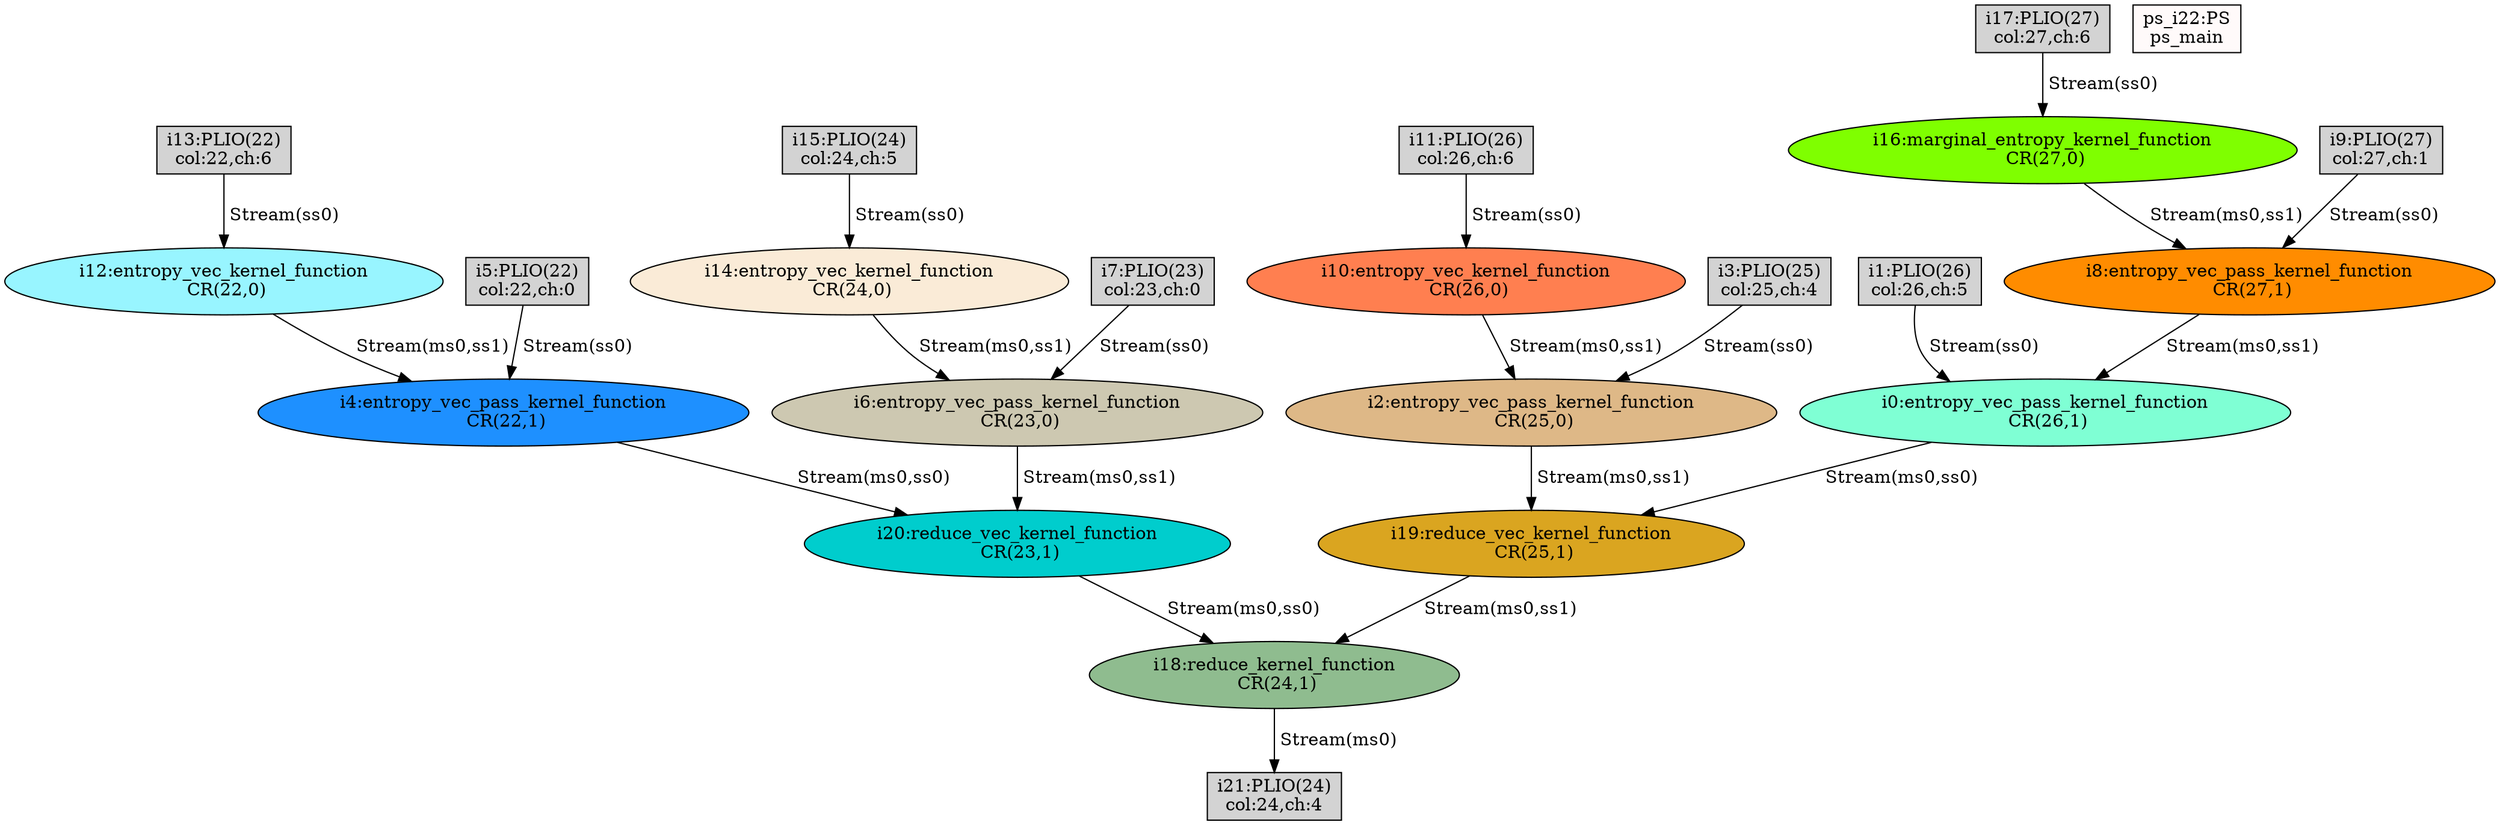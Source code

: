 digraph G { 
"i0:entropy_vec_pass_kernel_function\n CR(26,1)"[style=filled, fillcolor=aquamarine]; 
"i1:PLIO(26)\ncol:26,ch:5"[shape=box, style=filled, fillcolor=lightgrey]; 
"i10:entropy_vec_kernel_function\n CR(26,0)"[style=filled, fillcolor=coral]; 
"i11:PLIO(26)\ncol:26,ch:6"[shape=box, style=filled, fillcolor=lightgrey]; 
"i12:entropy_vec_kernel_function\n CR(22,0)"[style=filled, fillcolor=cadetblue1]; 
"i13:PLIO(22)\ncol:22,ch:6"[shape=box, style=filled, fillcolor=lightgrey]; 
"i14:entropy_vec_kernel_function\n CR(24,0)"[style=filled, fillcolor=antiquewhite]; 
"i15:PLIO(24)\ncol:24,ch:5"[shape=box, style=filled, fillcolor=lightgrey]; 
"i16:marginal_entropy_kernel_function\n CR(27,0)"[style=filled, fillcolor=chartreuse]; 
"i17:PLIO(27)\ncol:27,ch:6"[shape=box, style=filled, fillcolor=lightgrey]; 
"i18:reduce_kernel_function\n CR(24,1)"[style=filled, fillcolor=darkseagreen]; 
"i19:reduce_vec_kernel_function\n CR(25,1)"[style=filled, fillcolor=goldenrod]; 
"i2:entropy_vec_pass_kernel_function\n CR(25,0)"[style=filled, fillcolor=burlywood]; 
"i20:reduce_vec_kernel_function\n CR(23,1)"[style=filled, fillcolor=cyan3]; 
"i21:PLIO(24)\ncol:24,ch:4"[shape=box, style=filled, fillcolor=lightgrey]; 
"i3:PLIO(25)\ncol:25,ch:4"[shape=box, style=filled, fillcolor=lightgrey]; 
"i4:entropy_vec_pass_kernel_function\n CR(22,1)"[style=filled, fillcolor=dodgerblue]; 
"i5:PLIO(22)\ncol:22,ch:0"[shape=box, style=filled, fillcolor=lightgrey]; 
"i6:entropy_vec_pass_kernel_function\n CR(23,0)"[style=filled, fillcolor=cornsilk3]; 
"i7:PLIO(23)\ncol:23,ch:0"[shape=box, style=filled, fillcolor=lightgrey]; 
"i8:entropy_vec_pass_kernel_function\n CR(27,1)"[style=filled, fillcolor=darkorange]; 
"i9:PLIO(27)\ncol:27,ch:1"[shape=box, style=filled, fillcolor=lightgrey]; 
"ps_i22:PS\nps_main"[shape=box, style=filled, fillcolor=snow]; 
"i1:PLIO(26)\ncol:26,ch:5" -> "i0:entropy_vec_pass_kernel_function\n CR(26,1)"[label=" Stream(ss0)"];
"i3:PLIO(25)\ncol:25,ch:4" -> "i2:entropy_vec_pass_kernel_function\n CR(25,0)"[label=" Stream(ss0)"];
"i5:PLIO(22)\ncol:22,ch:0" -> "i4:entropy_vec_pass_kernel_function\n CR(22,1)"[label=" Stream(ss0)"];
"i7:PLIO(23)\ncol:23,ch:0" -> "i6:entropy_vec_pass_kernel_function\n CR(23,0)"[label=" Stream(ss0)"];
"i9:PLIO(27)\ncol:27,ch:1" -> "i8:entropy_vec_pass_kernel_function\n CR(27,1)"[label=" Stream(ss0)"];
"i11:PLIO(26)\ncol:26,ch:6" -> "i10:entropy_vec_kernel_function\n CR(26,0)"[label=" Stream(ss0)"];
"i13:PLIO(22)\ncol:22,ch:6" -> "i12:entropy_vec_kernel_function\n CR(22,0)"[label=" Stream(ss0)"];
"i15:PLIO(24)\ncol:24,ch:5" -> "i14:entropy_vec_kernel_function\n CR(24,0)"[label=" Stream(ss0)"];
"i17:PLIO(27)\ncol:27,ch:6" -> "i16:marginal_entropy_kernel_function\n CR(27,0)"[label=" Stream(ss0)"];
"i16:marginal_entropy_kernel_function\n CR(27,0)" -> "i8:entropy_vec_pass_kernel_function\n CR(27,1)"[label=" Stream(ms0,ss1)"];
"i8:entropy_vec_pass_kernel_function\n CR(27,1)" -> "i0:entropy_vec_pass_kernel_function\n CR(26,1)"[label=" Stream(ms0,ss1)"];
"i10:entropy_vec_kernel_function\n CR(26,0)" -> "i2:entropy_vec_pass_kernel_function\n CR(25,0)"[label=" Stream(ms0,ss1)"];
"i12:entropy_vec_kernel_function\n CR(22,0)" -> "i4:entropy_vec_pass_kernel_function\n CR(22,1)"[label=" Stream(ms0,ss1)"];
"i14:entropy_vec_kernel_function\n CR(24,0)" -> "i6:entropy_vec_pass_kernel_function\n CR(23,0)"[label=" Stream(ms0,ss1)"];
"i0:entropy_vec_pass_kernel_function\n CR(26,1)" -> "i19:reduce_vec_kernel_function\n CR(25,1)"[label=" Stream(ms0,ss0)"];
"i2:entropy_vec_pass_kernel_function\n CR(25,0)" -> "i19:reduce_vec_kernel_function\n CR(25,1)"[label=" Stream(ms0,ss1)"];
"i4:entropy_vec_pass_kernel_function\n CR(22,1)" -> "i20:reduce_vec_kernel_function\n CR(23,1)"[label=" Stream(ms0,ss0)"];
"i6:entropy_vec_pass_kernel_function\n CR(23,0)" -> "i20:reduce_vec_kernel_function\n CR(23,1)"[label=" Stream(ms0,ss1)"];
"i20:reduce_vec_kernel_function\n CR(23,1)" -> "i18:reduce_kernel_function\n CR(24,1)"[label=" Stream(ms0,ss0)"];
"i19:reduce_vec_kernel_function\n CR(25,1)" -> "i18:reduce_kernel_function\n CR(24,1)"[label=" Stream(ms0,ss1)"];
"i18:reduce_kernel_function\n CR(24,1)" -> "i21:PLIO(24)\ncol:24,ch:4"[label=" Stream(ms0)"];

 }